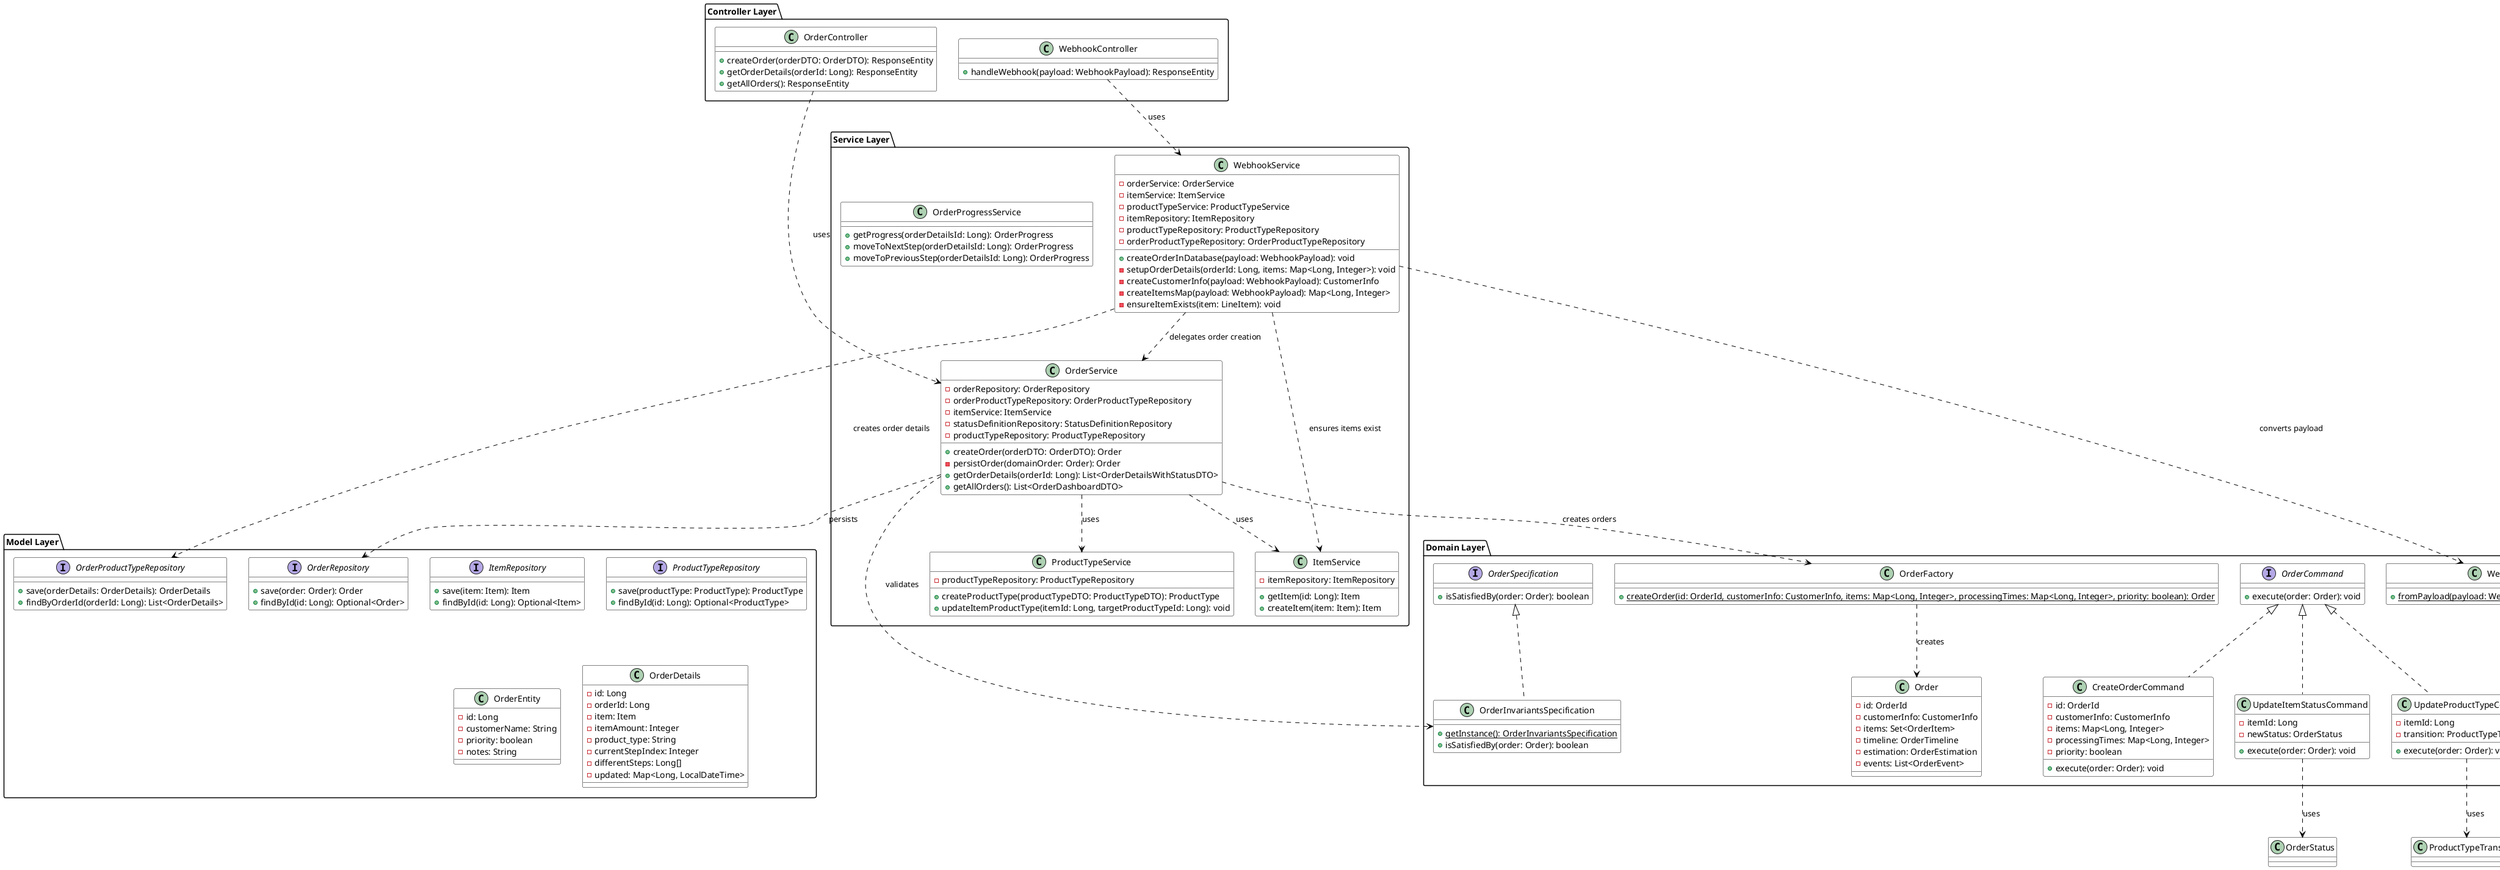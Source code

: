 @startuml Order Status Tracker - Class Diagram

' Style configurations
skinparam class {
    BackgroundColor White
    ArrowColor Black
    BorderColor Black
}

' Controllers
package "Controller Layer" {
    class OrderController {
        + createOrder(orderDTO: OrderDTO): ResponseEntity
        + getOrderDetails(orderId: Long): ResponseEntity
        + getAllOrders(): ResponseEntity
    }

    class WebhookController {
        + handleWebhook(payload: WebhookPayload): ResponseEntity
    }
}

' Services
package "Service Layer" {
    class OrderService {
        - orderRepository: OrderRepository
        - orderProductTypeRepository: OrderProductTypeRepository
        - itemService: ItemService
        - statusDefinitionRepository: StatusDefinitionRepository
        - productTypeRepository: ProductTypeRepository
        + createOrder(orderDTO: OrderDTO): Order
        - persistOrder(domainOrder: Order): Order
        + getOrderDetails(orderId: Long): List<OrderDetailsWithStatusDTO>
        + getAllOrders(): List<OrderDashboardDTO>
    }

    class WebhookService {
        - orderService: OrderService
        - itemService: ItemService
        - productTypeService: ProductTypeService
        - itemRepository: ItemRepository
        - productTypeRepository: ProductTypeRepository
        - orderProductTypeRepository: OrderProductTypeRepository
        + createOrderInDatabase(payload: WebhookPayload): void
        - setupOrderDetails(orderId: Long, items: Map<Long, Integer>): void
        - createCustomerInfo(payload: WebhookPayload): CustomerInfo
        - createItemsMap(payload: WebhookPayload): Map<Long, Integer>
        - ensureItemExists(item: LineItem): void
    }

    class ItemService {
        - itemRepository: ItemRepository
        + getItem(id: Long): Item
        + createItem(item: Item): Item
    }

    class ProductTypeService {
        - productTypeRepository: ProductTypeRepository
        + createProductType(productTypeDTO: ProductTypeDTO): ProductType
        + updateItemProductType(itemId: Long, targetProductTypeId: Long): void
    }

    class OrderProgressService {
        + getProgress(orderDetailsId: Long): OrderProgress
        + moveToNextStep(orderDetailsId: Long): OrderProgress
        + moveToPreviousStep(orderDetailsId: Long): OrderProgress
    }
}

' Domain Layer
package "Domain Layer" {
    class Order {
        - id: OrderId
        - customerInfo: CustomerInfo
        - items: Set<OrderItem>
        - timeline: OrderTimeline
        - estimation: OrderEstimation
        - events: List<OrderEvent>
    }

    class OrderFactory {
        + {static} createOrder(id: OrderId, customerInfo: CustomerInfo, items: Map<Long, Integer>, processingTimes: Map<Long, Integer>, priority: boolean): Order
    }

    interface OrderCommand {
        + execute(order: Order): void
    }

    class CreateOrderCommand {
        - id: OrderId
        - customerInfo: CustomerInfo
        - items: Map<Long, Integer>
        - processingTimes: Map<Long, Integer>
        - priority: boolean
        + execute(order: Order): void
    }

    class UpdateItemStatusCommand {
        - itemId: Long
        - newStatus: OrderStatus
        + execute(order: Order): void
    }

    class UpdateProductTypeCommand {
        - itemId: Long
        - transition: ProductTypeTransition
        + execute(order: Order): void
    }

    interface OrderSpecification {
        + isSatisfiedBy(order: Order): boolean
    }

    class OrderInvariantsSpecification {
        + {static} getInstance(): OrderInvariantsSpecification
        + isSatisfiedBy(order: Order): boolean
    }

    class WebhookOrder {
        + {static} fromPayload(payload: WebhookPayload): WebhookOrder
    }
}

' Model Layer
package "Model Layer" {
    interface OrderRepository {
        + save(order: Order): Order
        + findById(id: Long): Optional<Order>
    }

    interface OrderProductTypeRepository {
        + save(orderDetails: OrderDetails): OrderDetails
        + findByOrderId(orderId: Long): List<OrderDetails>
    }

    interface ItemRepository {
        + save(item: Item): Item
        + findById(id: Long): Optional<Item>
    }

    interface ProductTypeRepository {
        + save(productType: ProductType): ProductType
        + findById(id: Long): Optional<ProductType>
    }

    class OrderEntity {
        - id: Long
        - customerName: String
        - priority: boolean
        - notes: String
    }

    class OrderDetails {
        - id: Long
        - orderId: Long
        - item: Item
        - itemAmount: Integer
        - product_type: String
        - currentStepIndex: Integer
        - differentSteps: Long[]
        - updated: Map<Long, LocalDateTime>
    }
}

' Relationships
OrderController ..> OrderService: uses
WebhookController ..> WebhookService: uses

WebhookService ..> OrderService: delegates order creation
WebhookService ..> WebhookOrder: converts payload
WebhookService ..> ItemService: ensures items exist
WebhookService ..> OrderProductTypeRepository: creates order details

OrderService ..> OrderFactory: creates orders
OrderService ..> OrderInvariantsSpecification: validates
OrderService ..> OrderRepository: persists
OrderService ..> ItemService: uses
OrderService ..> ProductTypeService: uses

OrderCommand <|.. CreateOrderCommand
OrderCommand <|.. UpdateItemStatusCommand
OrderCommand <|.. UpdateProductTypeCommand
OrderSpecification <|.. OrderInvariantsSpecification

OrderFactory ..> Order: creates
WebhookOrder ..> CustomerInfo: creates
WebhookOrder ..> OrderId: creates

UpdateProductTypeCommand ..> ProductTypeTransition: uses
UpdateItemStatusCommand ..> OrderStatus: uses

@enduml
